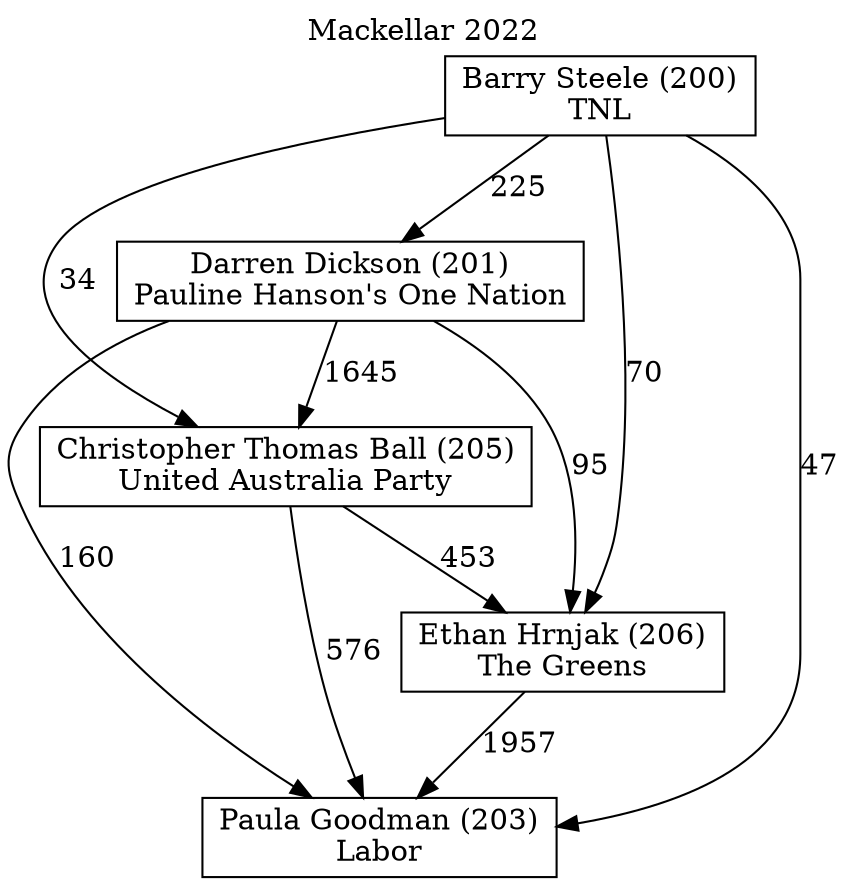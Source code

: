 // House preference flow
digraph "Paula Goodman (203)_Mackellar_2022" {
	graph [label="Mackellar 2022" labelloc=t mclimit=10]
	node [shape=box]
	"Ethan Hrnjak (206)" [label="Ethan Hrnjak (206)
The Greens"]
	"Barry Steele (200)" [label="Barry Steele (200)
TNL"]
	"Christopher Thomas Ball (205)" [label="Christopher Thomas Ball (205)
United Australia Party"]
	"Paula Goodman (203)" [label="Paula Goodman (203)
Labor"]
	"Darren Dickson (201)" [label="Darren Dickson (201)
Pauline Hanson's One Nation"]
	"Darren Dickson (201)" -> "Ethan Hrnjak (206)" [label=95]
	"Darren Dickson (201)" -> "Paula Goodman (203)" [label=160]
	"Barry Steele (200)" -> "Paula Goodman (203)" [label=47]
	"Barry Steele (200)" -> "Darren Dickson (201)" [label=225]
	"Darren Dickson (201)" -> "Christopher Thomas Ball (205)" [label=1645]
	"Christopher Thomas Ball (205)" -> "Ethan Hrnjak (206)" [label=453]
	"Barry Steele (200)" -> "Christopher Thomas Ball (205)" [label=34]
	"Christopher Thomas Ball (205)" -> "Paula Goodman (203)" [label=576]
	"Barry Steele (200)" -> "Ethan Hrnjak (206)" [label=70]
	"Ethan Hrnjak (206)" -> "Paula Goodman (203)" [label=1957]
}
